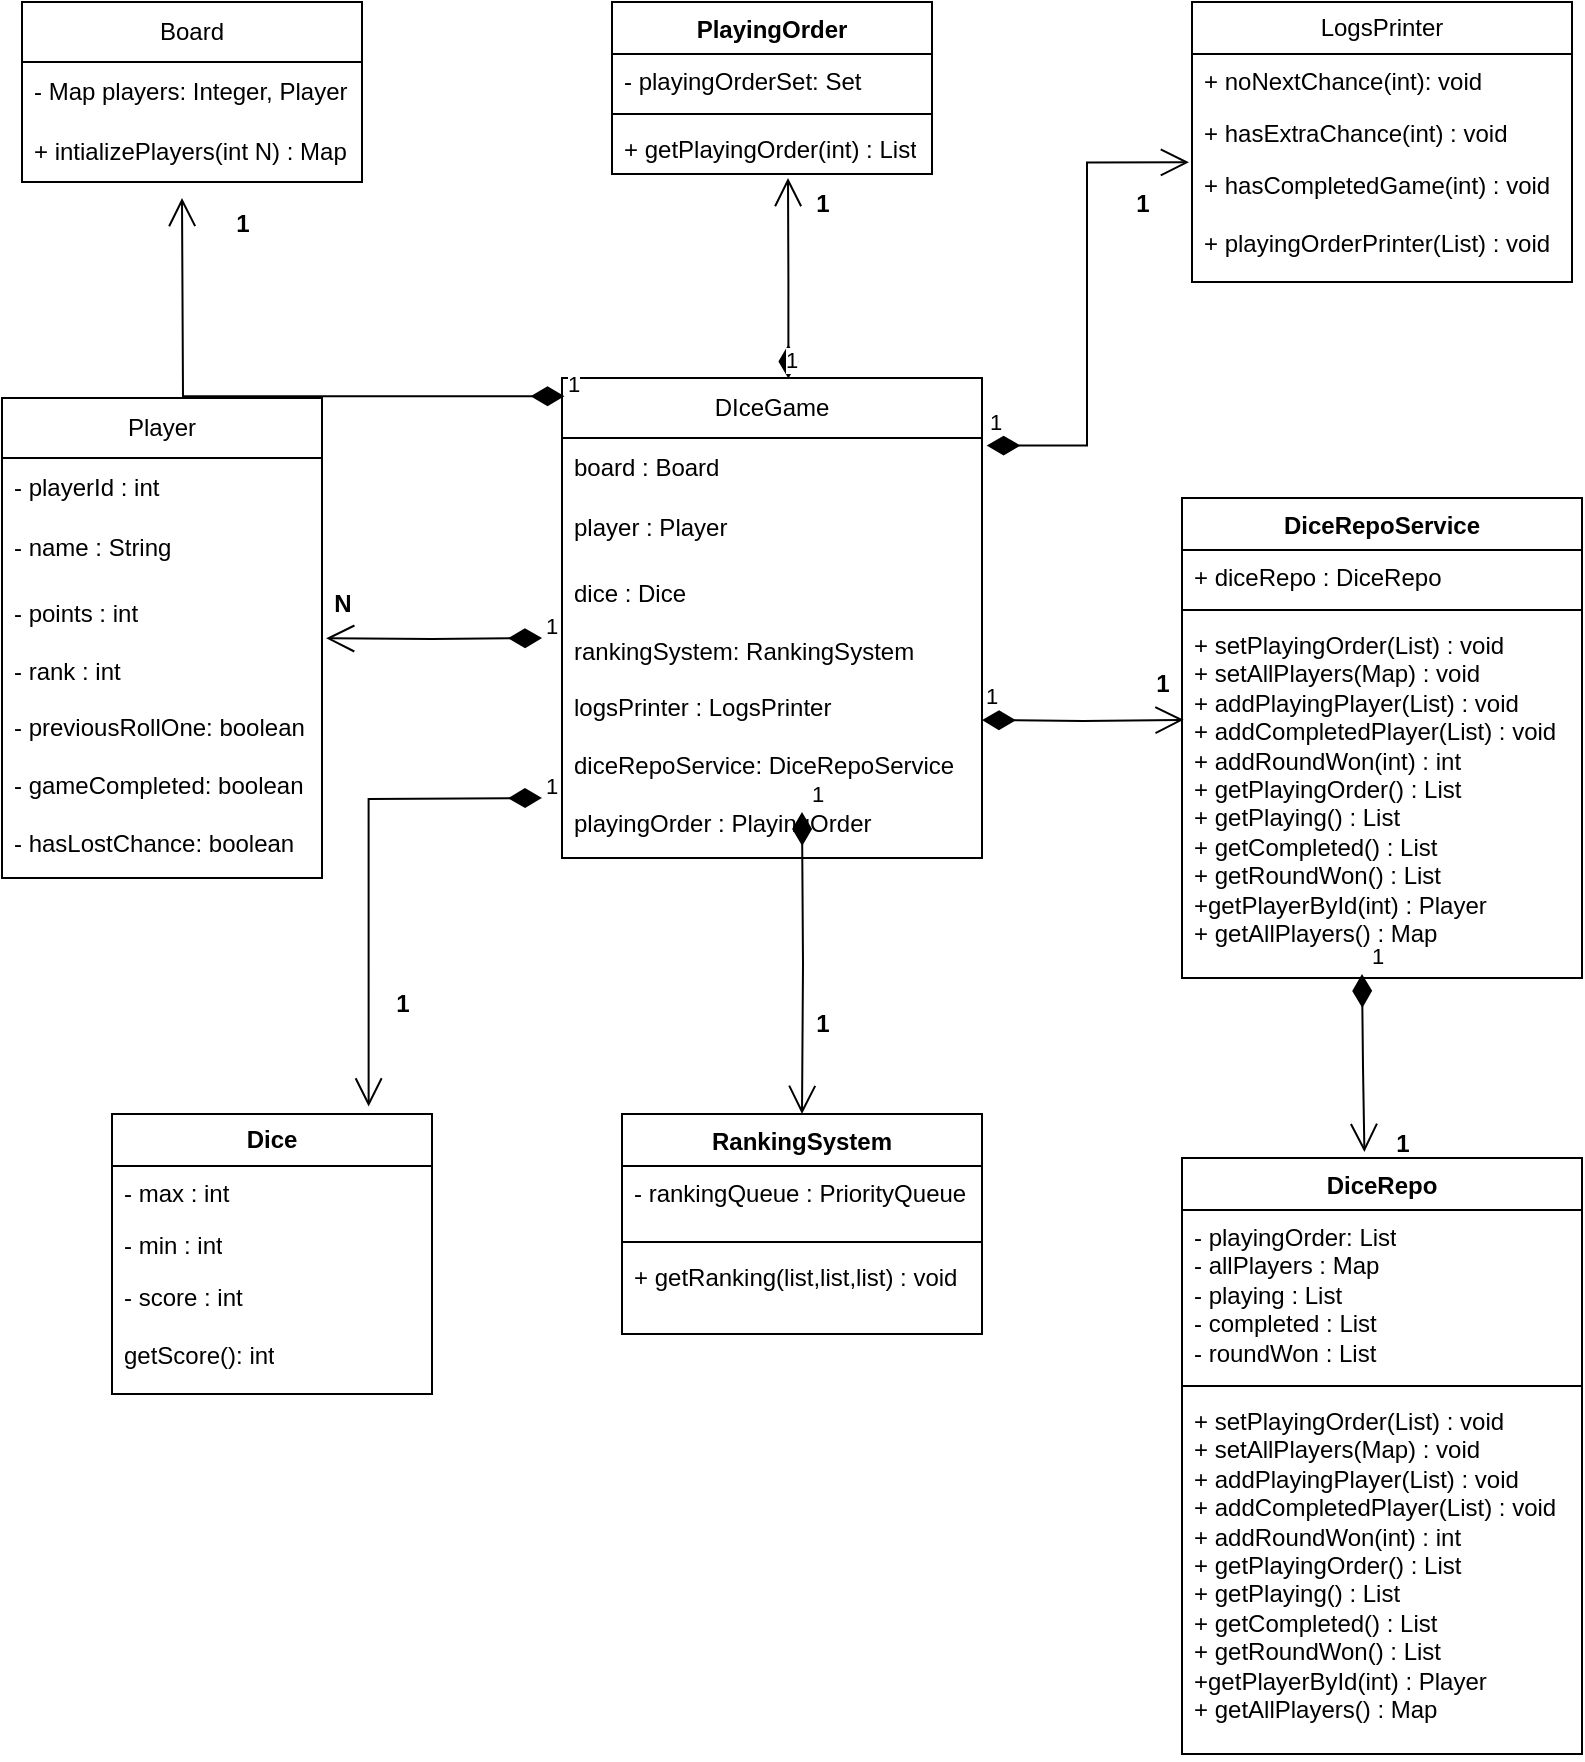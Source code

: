 <mxfile version="21.5.2" type="device">
  <diagram name="Page-1" id="nlAJtn8GaAfShl5n-7jQ">
    <mxGraphModel dx="2100" dy="1082" grid="1" gridSize="10" guides="1" tooltips="1" connect="1" arrows="1" fold="1" page="1" pageScale="1" pageWidth="850" pageHeight="1100" math="0" shadow="0">
      <root>
        <mxCell id="0" />
        <mxCell id="1" parent="0" />
        <mxCell id="CnaWS80aFoQAg2V_KX82-2" value="DIceGame" style="swimlane;fontStyle=0;childLayout=stackLayout;horizontal=1;startSize=30;horizontalStack=0;resizeParent=1;resizeParentMax=0;resizeLast=0;collapsible=1;marginBottom=0;whiteSpace=wrap;html=1;" vertex="1" parent="1">
          <mxGeometry x="320" y="230" width="210" height="240" as="geometry" />
        </mxCell>
        <mxCell id="CnaWS80aFoQAg2V_KX82-3" value="board : Board" style="text;strokeColor=none;fillColor=none;align=left;verticalAlign=middle;spacingLeft=4;spacingRight=4;overflow=hidden;points=[[0,0.5],[1,0.5]];portConstraint=eastwest;rotatable=0;whiteSpace=wrap;html=1;" vertex="1" parent="CnaWS80aFoQAg2V_KX82-2">
          <mxGeometry y="30" width="210" height="30" as="geometry" />
        </mxCell>
        <mxCell id="CnaWS80aFoQAg2V_KX82-4" value="player : Player" style="text;strokeColor=none;fillColor=none;align=left;verticalAlign=middle;spacingLeft=4;spacingRight=4;overflow=hidden;points=[[0,0.5],[1,0.5]];portConstraint=eastwest;rotatable=0;whiteSpace=wrap;html=1;" vertex="1" parent="CnaWS80aFoQAg2V_KX82-2">
          <mxGeometry y="60" width="210" height="30" as="geometry" />
        </mxCell>
        <mxCell id="CnaWS80aFoQAg2V_KX82-5" value="dice : Dice&lt;br&gt;&lt;br&gt;rankingSystem: RankingSystem&lt;br&gt;&lt;br&gt;logsPrinter : LogsPrinter&lt;br&gt;&lt;br&gt;diceRepoService: DiceRepoService&lt;br&gt;&lt;br&gt;playingOrder : PlayingOrder" style="text;strokeColor=none;fillColor=none;align=left;verticalAlign=middle;spacingLeft=4;spacingRight=4;overflow=hidden;points=[[0,0.5],[1,0.5]];portConstraint=eastwest;rotatable=0;whiteSpace=wrap;html=1;" vertex="1" parent="CnaWS80aFoQAg2V_KX82-2">
          <mxGeometry y="90" width="210" height="150" as="geometry" />
        </mxCell>
        <mxCell id="CnaWS80aFoQAg2V_KX82-6" value="Board" style="swimlane;fontStyle=0;childLayout=stackLayout;horizontal=1;startSize=30;horizontalStack=0;resizeParent=1;resizeParentMax=0;resizeLast=0;collapsible=1;marginBottom=0;whiteSpace=wrap;html=1;" vertex="1" parent="1">
          <mxGeometry x="50" y="42" width="170" height="90" as="geometry" />
        </mxCell>
        <mxCell id="CnaWS80aFoQAg2V_KX82-7" value="- Map players: Integer, Player" style="text;strokeColor=none;fillColor=none;align=left;verticalAlign=middle;spacingLeft=4;spacingRight=4;overflow=hidden;points=[[0,0.5],[1,0.5]];portConstraint=eastwest;rotatable=0;whiteSpace=wrap;html=1;" vertex="1" parent="CnaWS80aFoQAg2V_KX82-6">
          <mxGeometry y="30" width="170" height="30" as="geometry" />
        </mxCell>
        <mxCell id="CnaWS80aFoQAg2V_KX82-8" value="+ intializePlayers(int N) : Map" style="text;strokeColor=none;fillColor=none;align=left;verticalAlign=middle;spacingLeft=4;spacingRight=4;overflow=hidden;points=[[0,0.5],[1,0.5]];portConstraint=eastwest;rotatable=0;whiteSpace=wrap;html=1;" vertex="1" parent="CnaWS80aFoQAg2V_KX82-6">
          <mxGeometry y="60" width="170" height="30" as="geometry" />
        </mxCell>
        <mxCell id="CnaWS80aFoQAg2V_KX82-10" value="Player" style="swimlane;fontStyle=0;childLayout=stackLayout;horizontal=1;startSize=30;horizontalStack=0;resizeParent=1;resizeParentMax=0;resizeLast=0;collapsible=1;marginBottom=0;whiteSpace=wrap;html=1;" vertex="1" parent="1">
          <mxGeometry x="40" y="240" width="160" height="240" as="geometry" />
        </mxCell>
        <mxCell id="CnaWS80aFoQAg2V_KX82-11" value="- playerId : int" style="text;strokeColor=none;fillColor=none;align=left;verticalAlign=middle;spacingLeft=4;spacingRight=4;overflow=hidden;points=[[0,0.5],[1,0.5]];portConstraint=eastwest;rotatable=0;whiteSpace=wrap;html=1;" vertex="1" parent="CnaWS80aFoQAg2V_KX82-10">
          <mxGeometry y="30" width="160" height="30" as="geometry" />
        </mxCell>
        <mxCell id="CnaWS80aFoQAg2V_KX82-12" value="- name : String" style="text;strokeColor=none;fillColor=none;align=left;verticalAlign=middle;spacingLeft=4;spacingRight=4;overflow=hidden;points=[[0,0.5],[1,0.5]];portConstraint=eastwest;rotatable=0;whiteSpace=wrap;html=1;" vertex="1" parent="CnaWS80aFoQAg2V_KX82-10">
          <mxGeometry y="60" width="160" height="30" as="geometry" />
        </mxCell>
        <mxCell id="CnaWS80aFoQAg2V_KX82-13" value="- points : int&lt;br&gt;&lt;br&gt;- rank : int&lt;br&gt;&lt;br&gt;- previousRollOne: boolean&lt;br&gt;&lt;br&gt;- gameCompleted: boolean&lt;br&gt;&lt;br&gt;- hasLostChance: boolean" style="text;strokeColor=none;fillColor=none;align=left;verticalAlign=middle;spacingLeft=4;spacingRight=4;overflow=hidden;points=[[0,0.5],[1,0.5]];portConstraint=eastwest;rotatable=0;whiteSpace=wrap;html=1;" vertex="1" parent="CnaWS80aFoQAg2V_KX82-10">
          <mxGeometry y="90" width="160" height="150" as="geometry" />
        </mxCell>
        <mxCell id="CnaWS80aFoQAg2V_KX82-14" value="&lt;b&gt;Dice&lt;/b&gt;" style="swimlane;fontStyle=0;childLayout=stackLayout;horizontal=1;startSize=26;fillColor=none;horizontalStack=0;resizeParent=1;resizeParentMax=0;resizeLast=0;collapsible=1;marginBottom=0;whiteSpace=wrap;html=1;" vertex="1" parent="1">
          <mxGeometry x="95" y="598" width="160" height="140" as="geometry" />
        </mxCell>
        <mxCell id="CnaWS80aFoQAg2V_KX82-15" value="- max : int" style="text;strokeColor=none;fillColor=none;align=left;verticalAlign=top;spacingLeft=4;spacingRight=4;overflow=hidden;rotatable=0;points=[[0,0.5],[1,0.5]];portConstraint=eastwest;whiteSpace=wrap;html=1;" vertex="1" parent="CnaWS80aFoQAg2V_KX82-14">
          <mxGeometry y="26" width="160" height="26" as="geometry" />
        </mxCell>
        <mxCell id="CnaWS80aFoQAg2V_KX82-16" value="- min : int" style="text;strokeColor=none;fillColor=none;align=left;verticalAlign=top;spacingLeft=4;spacingRight=4;overflow=hidden;rotatable=0;points=[[0,0.5],[1,0.5]];portConstraint=eastwest;whiteSpace=wrap;html=1;" vertex="1" parent="CnaWS80aFoQAg2V_KX82-14">
          <mxGeometry y="52" width="160" height="26" as="geometry" />
        </mxCell>
        <mxCell id="CnaWS80aFoQAg2V_KX82-17" value="- score : int&lt;br&gt;&lt;br&gt;getScore(): int&lt;br&gt;" style="text;strokeColor=none;fillColor=none;align=left;verticalAlign=top;spacingLeft=4;spacingRight=4;overflow=hidden;rotatable=0;points=[[0,0.5],[1,0.5]];portConstraint=eastwest;whiteSpace=wrap;html=1;" vertex="1" parent="CnaWS80aFoQAg2V_KX82-14">
          <mxGeometry y="78" width="160" height="62" as="geometry" />
        </mxCell>
        <mxCell id="CnaWS80aFoQAg2V_KX82-18" value="RankingSystem" style="swimlane;fontStyle=1;align=center;verticalAlign=top;childLayout=stackLayout;horizontal=1;startSize=26;horizontalStack=0;resizeParent=1;resizeParentMax=0;resizeLast=0;collapsible=1;marginBottom=0;whiteSpace=wrap;html=1;" vertex="1" parent="1">
          <mxGeometry x="350" y="598" width="180" height="110" as="geometry" />
        </mxCell>
        <mxCell id="CnaWS80aFoQAg2V_KX82-19" value="- rankingQueue : PriorityQueue" style="text;strokeColor=none;fillColor=none;align=left;verticalAlign=top;spacingLeft=4;spacingRight=4;overflow=hidden;rotatable=0;points=[[0,0.5],[1,0.5]];portConstraint=eastwest;whiteSpace=wrap;html=1;" vertex="1" parent="CnaWS80aFoQAg2V_KX82-18">
          <mxGeometry y="26" width="180" height="34" as="geometry" />
        </mxCell>
        <mxCell id="CnaWS80aFoQAg2V_KX82-20" value="" style="line;strokeWidth=1;fillColor=none;align=left;verticalAlign=middle;spacingTop=-1;spacingLeft=3;spacingRight=3;rotatable=0;labelPosition=right;points=[];portConstraint=eastwest;strokeColor=inherit;" vertex="1" parent="CnaWS80aFoQAg2V_KX82-18">
          <mxGeometry y="60" width="180" height="8" as="geometry" />
        </mxCell>
        <mxCell id="CnaWS80aFoQAg2V_KX82-21" value="+ getRanking(list,list,list) : void" style="text;strokeColor=none;fillColor=none;align=left;verticalAlign=top;spacingLeft=4;spacingRight=4;overflow=hidden;rotatable=0;points=[[0,0.5],[1,0.5]];portConstraint=eastwest;whiteSpace=wrap;html=1;" vertex="1" parent="CnaWS80aFoQAg2V_KX82-18">
          <mxGeometry y="68" width="180" height="42" as="geometry" />
        </mxCell>
        <mxCell id="CnaWS80aFoQAg2V_KX82-22" value="LogsPrinter" style="swimlane;fontStyle=0;childLayout=stackLayout;horizontal=1;startSize=26;fillColor=none;horizontalStack=0;resizeParent=1;resizeParentMax=0;resizeLast=0;collapsible=1;marginBottom=0;whiteSpace=wrap;html=1;" vertex="1" parent="1">
          <mxGeometry x="635" y="42" width="190" height="140" as="geometry" />
        </mxCell>
        <mxCell id="CnaWS80aFoQAg2V_KX82-23" value="+ noNextChance(int): void" style="text;strokeColor=none;fillColor=none;align=left;verticalAlign=top;spacingLeft=4;spacingRight=4;overflow=hidden;rotatable=0;points=[[0,0.5],[1,0.5]];portConstraint=eastwest;whiteSpace=wrap;html=1;" vertex="1" parent="CnaWS80aFoQAg2V_KX82-22">
          <mxGeometry y="26" width="190" height="26" as="geometry" />
        </mxCell>
        <mxCell id="CnaWS80aFoQAg2V_KX82-24" value="+ hasExtraChance(int) : void" style="text;strokeColor=none;fillColor=none;align=left;verticalAlign=top;spacingLeft=4;spacingRight=4;overflow=hidden;rotatable=0;points=[[0,0.5],[1,0.5]];portConstraint=eastwest;whiteSpace=wrap;html=1;" vertex="1" parent="CnaWS80aFoQAg2V_KX82-22">
          <mxGeometry y="52" width="190" height="26" as="geometry" />
        </mxCell>
        <mxCell id="CnaWS80aFoQAg2V_KX82-25" value="+ hasCompletedGame(int) : void&lt;br&gt;&lt;br&gt;+ playingOrderPrinter(List) : void" style="text;strokeColor=none;fillColor=none;align=left;verticalAlign=top;spacingLeft=4;spacingRight=4;overflow=hidden;rotatable=0;points=[[0,0.5],[1,0.5]];portConstraint=eastwest;whiteSpace=wrap;html=1;" vertex="1" parent="CnaWS80aFoQAg2V_KX82-22">
          <mxGeometry y="78" width="190" height="62" as="geometry" />
        </mxCell>
        <mxCell id="CnaWS80aFoQAg2V_KX82-26" value="DiceRepoService" style="swimlane;fontStyle=1;align=center;verticalAlign=top;childLayout=stackLayout;horizontal=1;startSize=26;horizontalStack=0;resizeParent=1;resizeParentMax=0;resizeLast=0;collapsible=1;marginBottom=0;whiteSpace=wrap;html=1;" vertex="1" parent="1">
          <mxGeometry x="630" y="290" width="200" height="240" as="geometry" />
        </mxCell>
        <mxCell id="CnaWS80aFoQAg2V_KX82-27" value="+ diceRepo : DiceRepo" style="text;strokeColor=none;fillColor=none;align=left;verticalAlign=top;spacingLeft=4;spacingRight=4;overflow=hidden;rotatable=0;points=[[0,0.5],[1,0.5]];portConstraint=eastwest;whiteSpace=wrap;html=1;" vertex="1" parent="CnaWS80aFoQAg2V_KX82-26">
          <mxGeometry y="26" width="200" height="26" as="geometry" />
        </mxCell>
        <mxCell id="CnaWS80aFoQAg2V_KX82-28" value="" style="line;strokeWidth=1;fillColor=none;align=left;verticalAlign=middle;spacingTop=-1;spacingLeft=3;spacingRight=3;rotatable=0;labelPosition=right;points=[];portConstraint=eastwest;strokeColor=inherit;" vertex="1" parent="CnaWS80aFoQAg2V_KX82-26">
          <mxGeometry y="52" width="200" height="8" as="geometry" />
        </mxCell>
        <mxCell id="CnaWS80aFoQAg2V_KX82-29" value="+ setPlayingOrder(List) : void&lt;br&gt;+ setAllPlayers(Map) : void&lt;br&gt;+ addPlayingPlayer(List) : void&lt;br&gt;+ addCompletedPlayer(List) : void&lt;br&gt;+ addRoundWon(int) : int&lt;br&gt;+ getPlayingOrder() : List&lt;br&gt;+ getPlaying() : List&lt;br&gt;+ getCompleted() : List&lt;br&gt;+ getRoundWon() : List&lt;br&gt;+getPlayerById(int) : Player&lt;br&gt;+ getAllPlayers() : Map" style="text;strokeColor=none;fillColor=none;align=left;verticalAlign=top;spacingLeft=4;spacingRight=4;overflow=hidden;rotatable=0;points=[[0,0.5],[1,0.5]];portConstraint=eastwest;whiteSpace=wrap;html=1;" vertex="1" parent="CnaWS80aFoQAg2V_KX82-26">
          <mxGeometry y="60" width="200" height="180" as="geometry" />
        </mxCell>
        <mxCell id="CnaWS80aFoQAg2V_KX82-30" value="PlayingOrder" style="swimlane;fontStyle=1;align=center;verticalAlign=top;childLayout=stackLayout;horizontal=1;startSize=26;horizontalStack=0;resizeParent=1;resizeParentMax=0;resizeLast=0;collapsible=1;marginBottom=0;whiteSpace=wrap;html=1;" vertex="1" parent="1">
          <mxGeometry x="345" y="42" width="160" height="86" as="geometry" />
        </mxCell>
        <mxCell id="CnaWS80aFoQAg2V_KX82-31" value="- playingOrderSet: Set" style="text;strokeColor=none;fillColor=none;align=left;verticalAlign=top;spacingLeft=4;spacingRight=4;overflow=hidden;rotatable=0;points=[[0,0.5],[1,0.5]];portConstraint=eastwest;whiteSpace=wrap;html=1;" vertex="1" parent="CnaWS80aFoQAg2V_KX82-30">
          <mxGeometry y="26" width="160" height="26" as="geometry" />
        </mxCell>
        <mxCell id="CnaWS80aFoQAg2V_KX82-32" value="" style="line;strokeWidth=1;fillColor=none;align=left;verticalAlign=middle;spacingTop=-1;spacingLeft=3;spacingRight=3;rotatable=0;labelPosition=right;points=[];portConstraint=eastwest;strokeColor=inherit;" vertex="1" parent="CnaWS80aFoQAg2V_KX82-30">
          <mxGeometry y="52" width="160" height="8" as="geometry" />
        </mxCell>
        <mxCell id="CnaWS80aFoQAg2V_KX82-33" value="+ getPlayingOrder(int) : List" style="text;strokeColor=none;fillColor=none;align=left;verticalAlign=top;spacingLeft=4;spacingRight=4;overflow=hidden;rotatable=0;points=[[0,0.5],[1,0.5]];portConstraint=eastwest;whiteSpace=wrap;html=1;" vertex="1" parent="CnaWS80aFoQAg2V_KX82-30">
          <mxGeometry y="60" width="160" height="26" as="geometry" />
        </mxCell>
        <mxCell id="CnaWS80aFoQAg2V_KX82-34" value="1" style="endArrow=open;html=1;endSize=12;startArrow=diamondThin;startSize=14;startFill=1;edgeStyle=orthogonalEdgeStyle;align=left;verticalAlign=bottom;rounded=0;entryX=1.013;entryY=0.201;entryDx=0;entryDy=0;entryPerimeter=0;" edge="1" parent="1" target="CnaWS80aFoQAg2V_KX82-13">
          <mxGeometry x="-1" y="3" relative="1" as="geometry">
            <mxPoint x="310" y="360" as="sourcePoint" />
            <mxPoint x="500" y="510" as="targetPoint" />
          </mxGeometry>
        </mxCell>
        <mxCell id="CnaWS80aFoQAg2V_KX82-35" value="&lt;b&gt;N&lt;/b&gt;" style="text;html=1;align=center;verticalAlign=middle;resizable=0;points=[];autosize=1;strokeColor=none;fillColor=none;" vertex="1" parent="1">
          <mxGeometry x="195" y="328" width="30" height="30" as="geometry" />
        </mxCell>
        <mxCell id="CnaWS80aFoQAg2V_KX82-36" value="1" style="endArrow=open;html=1;endSize=12;startArrow=diamondThin;startSize=14;startFill=1;edgeStyle=orthogonalEdgeStyle;align=left;verticalAlign=bottom;rounded=0;entryX=0.802;entryY=-0.027;entryDx=0;entryDy=0;entryPerimeter=0;" edge="1" parent="1" target="CnaWS80aFoQAg2V_KX82-14">
          <mxGeometry x="-1" y="3" relative="1" as="geometry">
            <mxPoint x="310" y="440" as="sourcePoint" />
            <mxPoint x="470" y="440" as="targetPoint" />
          </mxGeometry>
        </mxCell>
        <mxCell id="CnaWS80aFoQAg2V_KX82-38" value="&lt;b&gt;1&lt;/b&gt;" style="text;html=1;align=center;verticalAlign=middle;resizable=0;points=[];autosize=1;strokeColor=none;fillColor=none;" vertex="1" parent="1">
          <mxGeometry x="225" y="528" width="30" height="30" as="geometry" />
        </mxCell>
        <mxCell id="CnaWS80aFoQAg2V_KX82-39" value="1" style="endArrow=open;html=1;endSize=12;startArrow=diamondThin;startSize=14;startFill=1;edgeStyle=orthogonalEdgeStyle;align=left;verticalAlign=bottom;rounded=0;entryX=0.5;entryY=0;entryDx=0;entryDy=0;" edge="1" parent="1" target="CnaWS80aFoQAg2V_KX82-18">
          <mxGeometry x="-1" y="3" relative="1" as="geometry">
            <mxPoint x="440" y="447" as="sourcePoint" />
            <mxPoint x="500" y="410" as="targetPoint" />
          </mxGeometry>
        </mxCell>
        <mxCell id="CnaWS80aFoQAg2V_KX82-40" value="&lt;b&gt;1&lt;/b&gt;" style="text;html=1;align=center;verticalAlign=middle;resizable=0;points=[];autosize=1;strokeColor=none;fillColor=none;" vertex="1" parent="1">
          <mxGeometry x="435" y="538" width="30" height="30" as="geometry" />
        </mxCell>
        <mxCell id="CnaWS80aFoQAg2V_KX82-41" value="1" style="endArrow=open;html=1;endSize=12;startArrow=diamondThin;startSize=14;startFill=1;edgeStyle=orthogonalEdgeStyle;align=left;verticalAlign=bottom;rounded=0;entryX=0.004;entryY=0.283;entryDx=0;entryDy=0;entryPerimeter=0;" edge="1" parent="1" target="CnaWS80aFoQAg2V_KX82-29">
          <mxGeometry x="-1" y="3" relative="1" as="geometry">
            <mxPoint x="530" y="401" as="sourcePoint" />
            <mxPoint x="500" y="410" as="targetPoint" />
          </mxGeometry>
        </mxCell>
        <mxCell id="CnaWS80aFoQAg2V_KX82-42" value="&lt;b&gt;1&lt;/b&gt;" style="text;html=1;align=center;verticalAlign=middle;resizable=0;points=[];autosize=1;strokeColor=none;fillColor=none;" vertex="1" parent="1">
          <mxGeometry x="605" y="368" width="30" height="30" as="geometry" />
        </mxCell>
        <mxCell id="CnaWS80aFoQAg2V_KX82-43" value="1" style="endArrow=open;html=1;endSize=12;startArrow=diamondThin;startSize=14;startFill=1;edgeStyle=orthogonalEdgeStyle;align=left;verticalAlign=bottom;rounded=0;exitX=1.011;exitY=0.127;exitDx=0;exitDy=0;exitPerimeter=0;entryX=-0.008;entryY=0.035;entryDx=0;entryDy=0;entryPerimeter=0;" edge="1" parent="1" source="CnaWS80aFoQAg2V_KX82-3" target="CnaWS80aFoQAg2V_KX82-25">
          <mxGeometry x="-1" y="3" relative="1" as="geometry">
            <mxPoint x="340" y="240" as="sourcePoint" />
            <mxPoint x="500" y="240" as="targetPoint" />
          </mxGeometry>
        </mxCell>
        <mxCell id="CnaWS80aFoQAg2V_KX82-44" value="&lt;b&gt;1&lt;/b&gt;" style="text;html=1;align=center;verticalAlign=middle;resizable=0;points=[];autosize=1;strokeColor=none;fillColor=none;" vertex="1" parent="1">
          <mxGeometry x="595" y="128" width="30" height="30" as="geometry" />
        </mxCell>
        <mxCell id="CnaWS80aFoQAg2V_KX82-46" value="1" style="endArrow=open;html=1;endSize=12;startArrow=diamondThin;startSize=14;startFill=1;edgeStyle=orthogonalEdgeStyle;align=left;verticalAlign=bottom;rounded=0;exitX=0.539;exitY=0.001;exitDx=0;exitDy=0;exitPerimeter=0;" edge="1" parent="1" source="CnaWS80aFoQAg2V_KX82-2">
          <mxGeometry x="-1" y="3" relative="1" as="geometry">
            <mxPoint x="340" y="170" as="sourcePoint" />
            <mxPoint x="433" y="130" as="targetPoint" />
          </mxGeometry>
        </mxCell>
        <mxCell id="CnaWS80aFoQAg2V_KX82-47" value="&lt;b&gt;1&lt;/b&gt;" style="text;html=1;align=center;verticalAlign=middle;resizable=0;points=[];autosize=1;strokeColor=none;fillColor=none;" vertex="1" parent="1">
          <mxGeometry x="435" y="128" width="30" height="30" as="geometry" />
        </mxCell>
        <mxCell id="CnaWS80aFoQAg2V_KX82-48" value="1" style="endArrow=open;html=1;endSize=12;startArrow=diamondThin;startSize=14;startFill=1;edgeStyle=orthogonalEdgeStyle;align=left;verticalAlign=bottom;rounded=0;exitX=0.006;exitY=0.038;exitDx=0;exitDy=0;exitPerimeter=0;" edge="1" parent="1" source="CnaWS80aFoQAg2V_KX82-2">
          <mxGeometry x="-1" y="3" relative="1" as="geometry">
            <mxPoint x="340" y="170" as="sourcePoint" />
            <mxPoint x="130" y="140" as="targetPoint" />
          </mxGeometry>
        </mxCell>
        <mxCell id="CnaWS80aFoQAg2V_KX82-52" value="DiceRepo" style="swimlane;fontStyle=1;align=center;verticalAlign=top;childLayout=stackLayout;horizontal=1;startSize=26;horizontalStack=0;resizeParent=1;resizeParentMax=0;resizeLast=0;collapsible=1;marginBottom=0;whiteSpace=wrap;html=1;" vertex="1" parent="1">
          <mxGeometry x="630" y="620" width="200" height="298" as="geometry" />
        </mxCell>
        <mxCell id="CnaWS80aFoQAg2V_KX82-53" value="- playingOrder: List&lt;br&gt;- allPlayers : Map&lt;br&gt;- playing : List&lt;br&gt;- completed : List&lt;br&gt;- roundWon : List" style="text;strokeColor=none;fillColor=none;align=left;verticalAlign=top;spacingLeft=4;spacingRight=4;overflow=hidden;rotatable=0;points=[[0,0.5],[1,0.5]];portConstraint=eastwest;whiteSpace=wrap;html=1;" vertex="1" parent="CnaWS80aFoQAg2V_KX82-52">
          <mxGeometry y="26" width="200" height="84" as="geometry" />
        </mxCell>
        <mxCell id="CnaWS80aFoQAg2V_KX82-54" value="" style="line;strokeWidth=1;fillColor=none;align=left;verticalAlign=middle;spacingTop=-1;spacingLeft=3;spacingRight=3;rotatable=0;labelPosition=right;points=[];portConstraint=eastwest;strokeColor=inherit;" vertex="1" parent="CnaWS80aFoQAg2V_KX82-52">
          <mxGeometry y="110" width="200" height="8" as="geometry" />
        </mxCell>
        <mxCell id="CnaWS80aFoQAg2V_KX82-55" value="+ setPlayingOrder(List) : void&lt;br&gt;+ setAllPlayers(Map) : void&lt;br&gt;+ addPlayingPlayer(List) : void&lt;br&gt;+ addCompletedPlayer(List) : void&lt;br&gt;+ addRoundWon(int) : int&lt;br&gt;+ getPlayingOrder() : List&lt;br&gt;+ getPlaying() : List&lt;br&gt;+ getCompleted() : List&lt;br&gt;+ getRoundWon() : List&lt;br&gt;+getPlayerById(int) : Player&lt;br&gt;+ getAllPlayers() : Map" style="text;strokeColor=none;fillColor=none;align=left;verticalAlign=top;spacingLeft=4;spacingRight=4;overflow=hidden;rotatable=0;points=[[0,0.5],[1,0.5]];portConstraint=eastwest;whiteSpace=wrap;html=1;" vertex="1" parent="CnaWS80aFoQAg2V_KX82-52">
          <mxGeometry y="118" width="200" height="180" as="geometry" />
        </mxCell>
        <mxCell id="CnaWS80aFoQAg2V_KX82-56" value="1" style="endArrow=open;html=1;endSize=12;startArrow=diamondThin;startSize=14;startFill=1;edgeStyle=orthogonalEdgeStyle;align=left;verticalAlign=bottom;rounded=0;entryX=0.456;entryY=-0.01;entryDx=0;entryDy=0;entryPerimeter=0;" edge="1" parent="1" target="CnaWS80aFoQAg2V_KX82-52">
          <mxGeometry x="-1" y="3" relative="1" as="geometry">
            <mxPoint x="720" y="528" as="sourcePoint" />
            <mxPoint x="880" y="528" as="targetPoint" />
          </mxGeometry>
        </mxCell>
        <mxCell id="CnaWS80aFoQAg2V_KX82-57" value="&lt;b&gt;1&lt;/b&gt;" style="text;html=1;align=center;verticalAlign=middle;resizable=0;points=[];autosize=1;strokeColor=none;fillColor=none;" vertex="1" parent="1">
          <mxGeometry x="725" y="598" width="30" height="30" as="geometry" />
        </mxCell>
        <mxCell id="CnaWS80aFoQAg2V_KX82-58" value="&lt;b&gt;1&lt;/b&gt;" style="text;html=1;align=center;verticalAlign=middle;resizable=0;points=[];autosize=1;strokeColor=none;fillColor=none;" vertex="1" parent="1">
          <mxGeometry x="145" y="138" width="30" height="30" as="geometry" />
        </mxCell>
      </root>
    </mxGraphModel>
  </diagram>
</mxfile>

